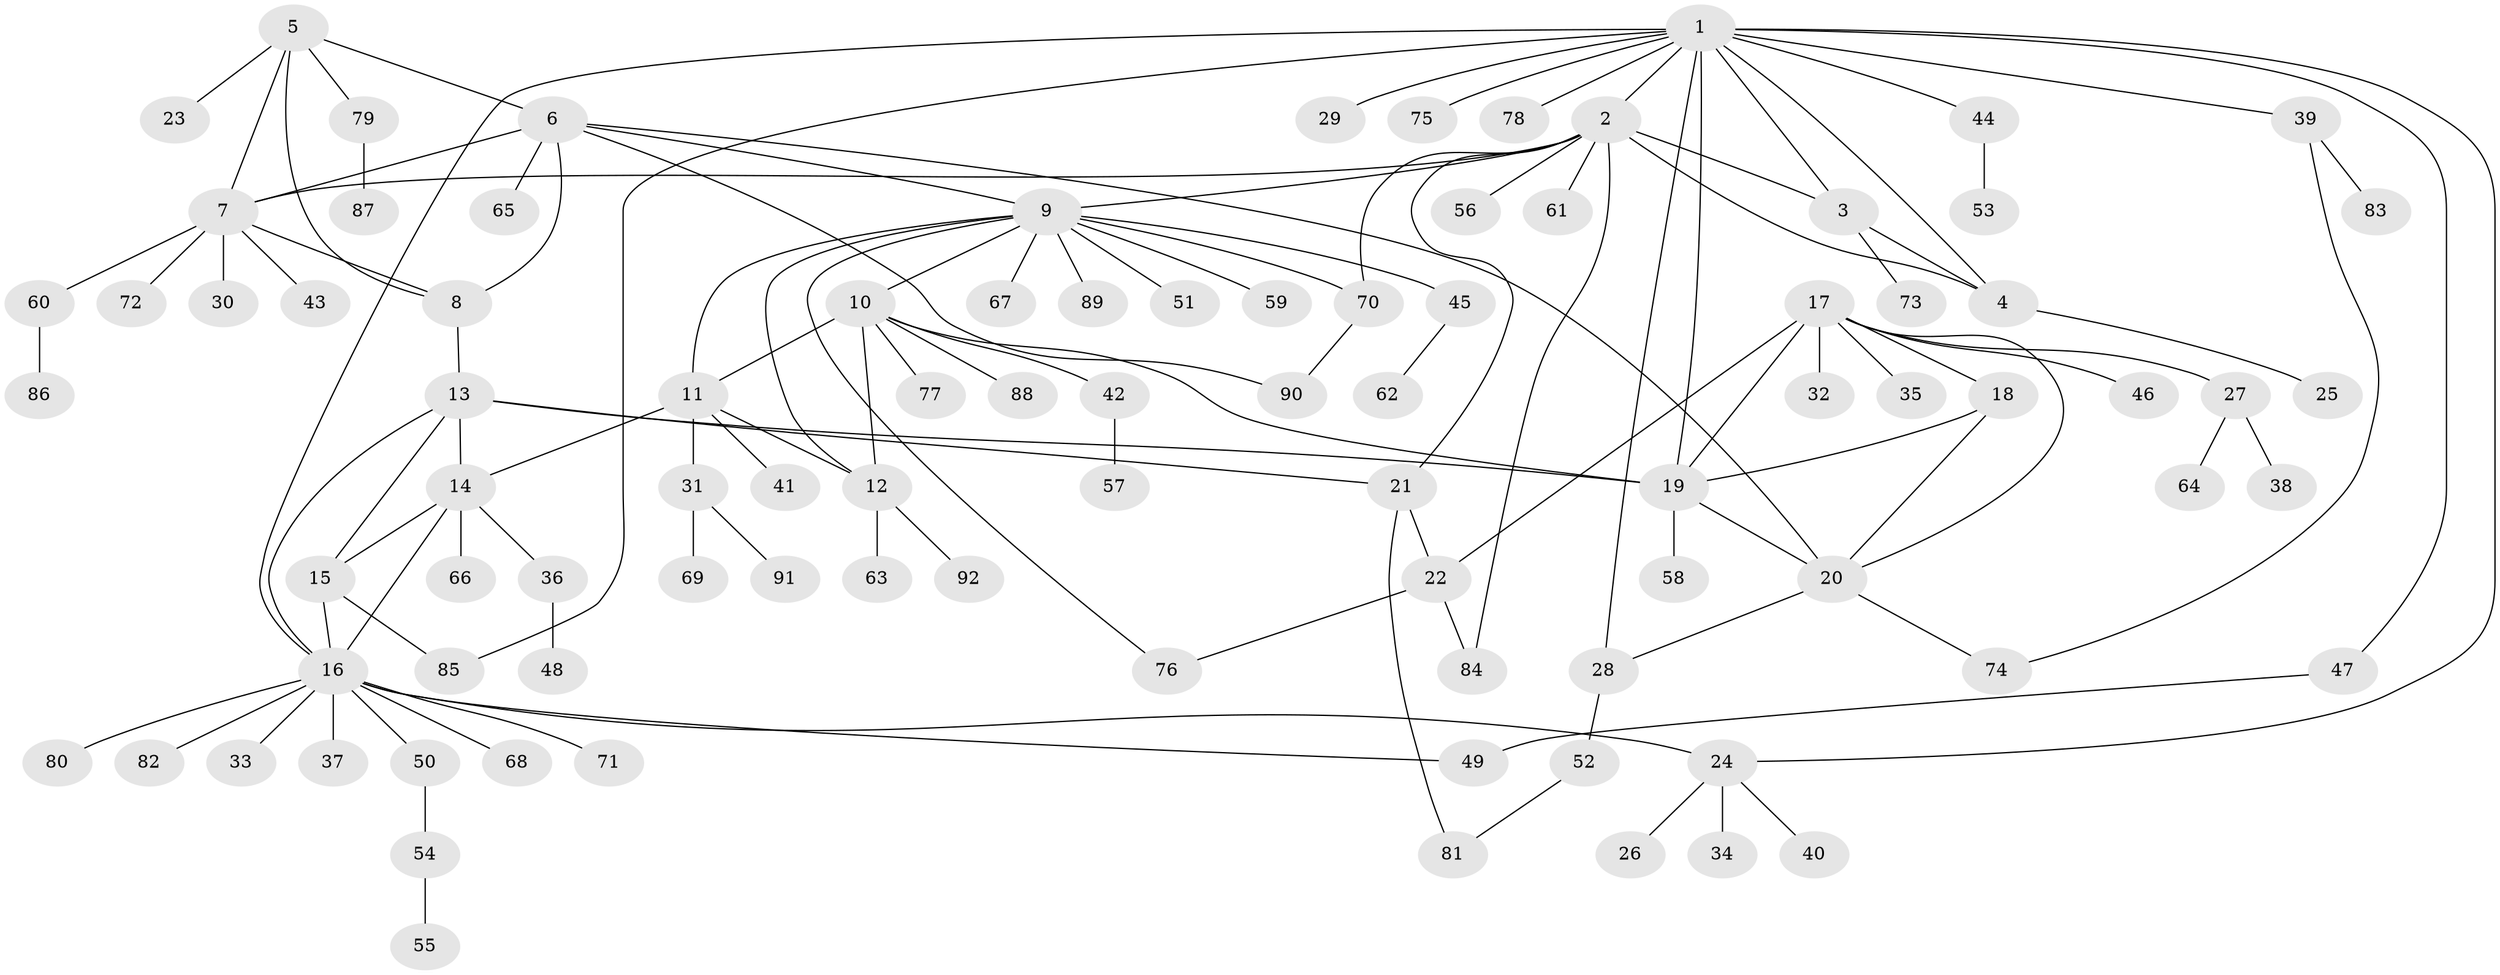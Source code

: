 // Generated by graph-tools (version 1.1) at 2025/37/03/09/25 02:37:24]
// undirected, 92 vertices, 124 edges
graph export_dot {
graph [start="1"]
  node [color=gray90,style=filled];
  1;
  2;
  3;
  4;
  5;
  6;
  7;
  8;
  9;
  10;
  11;
  12;
  13;
  14;
  15;
  16;
  17;
  18;
  19;
  20;
  21;
  22;
  23;
  24;
  25;
  26;
  27;
  28;
  29;
  30;
  31;
  32;
  33;
  34;
  35;
  36;
  37;
  38;
  39;
  40;
  41;
  42;
  43;
  44;
  45;
  46;
  47;
  48;
  49;
  50;
  51;
  52;
  53;
  54;
  55;
  56;
  57;
  58;
  59;
  60;
  61;
  62;
  63;
  64;
  65;
  66;
  67;
  68;
  69;
  70;
  71;
  72;
  73;
  74;
  75;
  76;
  77;
  78;
  79;
  80;
  81;
  82;
  83;
  84;
  85;
  86;
  87;
  88;
  89;
  90;
  91;
  92;
  1 -- 2;
  1 -- 3;
  1 -- 4;
  1 -- 16;
  1 -- 19;
  1 -- 24;
  1 -- 28;
  1 -- 29;
  1 -- 39;
  1 -- 44;
  1 -- 47;
  1 -- 75;
  1 -- 78;
  1 -- 85;
  2 -- 3;
  2 -- 4;
  2 -- 7;
  2 -- 9;
  2 -- 21;
  2 -- 56;
  2 -- 61;
  2 -- 70;
  2 -- 84;
  3 -- 4;
  3 -- 73;
  4 -- 25;
  5 -- 6;
  5 -- 7;
  5 -- 8;
  5 -- 23;
  5 -- 79;
  6 -- 7;
  6 -- 8;
  6 -- 9;
  6 -- 20;
  6 -- 65;
  6 -- 90;
  7 -- 8;
  7 -- 30;
  7 -- 43;
  7 -- 60;
  7 -- 72;
  8 -- 13;
  9 -- 10;
  9 -- 11;
  9 -- 12;
  9 -- 45;
  9 -- 51;
  9 -- 59;
  9 -- 67;
  9 -- 70;
  9 -- 76;
  9 -- 89;
  10 -- 11;
  10 -- 12;
  10 -- 19;
  10 -- 42;
  10 -- 77;
  10 -- 88;
  11 -- 12;
  11 -- 14;
  11 -- 31;
  11 -- 41;
  12 -- 63;
  12 -- 92;
  13 -- 14;
  13 -- 15;
  13 -- 16;
  13 -- 19;
  13 -- 21;
  14 -- 15;
  14 -- 16;
  14 -- 36;
  14 -- 66;
  15 -- 16;
  15 -- 85;
  16 -- 24;
  16 -- 33;
  16 -- 37;
  16 -- 49;
  16 -- 50;
  16 -- 68;
  16 -- 71;
  16 -- 80;
  16 -- 82;
  17 -- 18;
  17 -- 19;
  17 -- 20;
  17 -- 22;
  17 -- 27;
  17 -- 32;
  17 -- 35;
  17 -- 46;
  18 -- 19;
  18 -- 20;
  19 -- 20;
  19 -- 58;
  20 -- 28;
  20 -- 74;
  21 -- 22;
  21 -- 81;
  22 -- 76;
  22 -- 84;
  24 -- 26;
  24 -- 34;
  24 -- 40;
  27 -- 38;
  27 -- 64;
  28 -- 52;
  31 -- 69;
  31 -- 91;
  36 -- 48;
  39 -- 74;
  39 -- 83;
  42 -- 57;
  44 -- 53;
  45 -- 62;
  47 -- 49;
  50 -- 54;
  52 -- 81;
  54 -- 55;
  60 -- 86;
  70 -- 90;
  79 -- 87;
}
